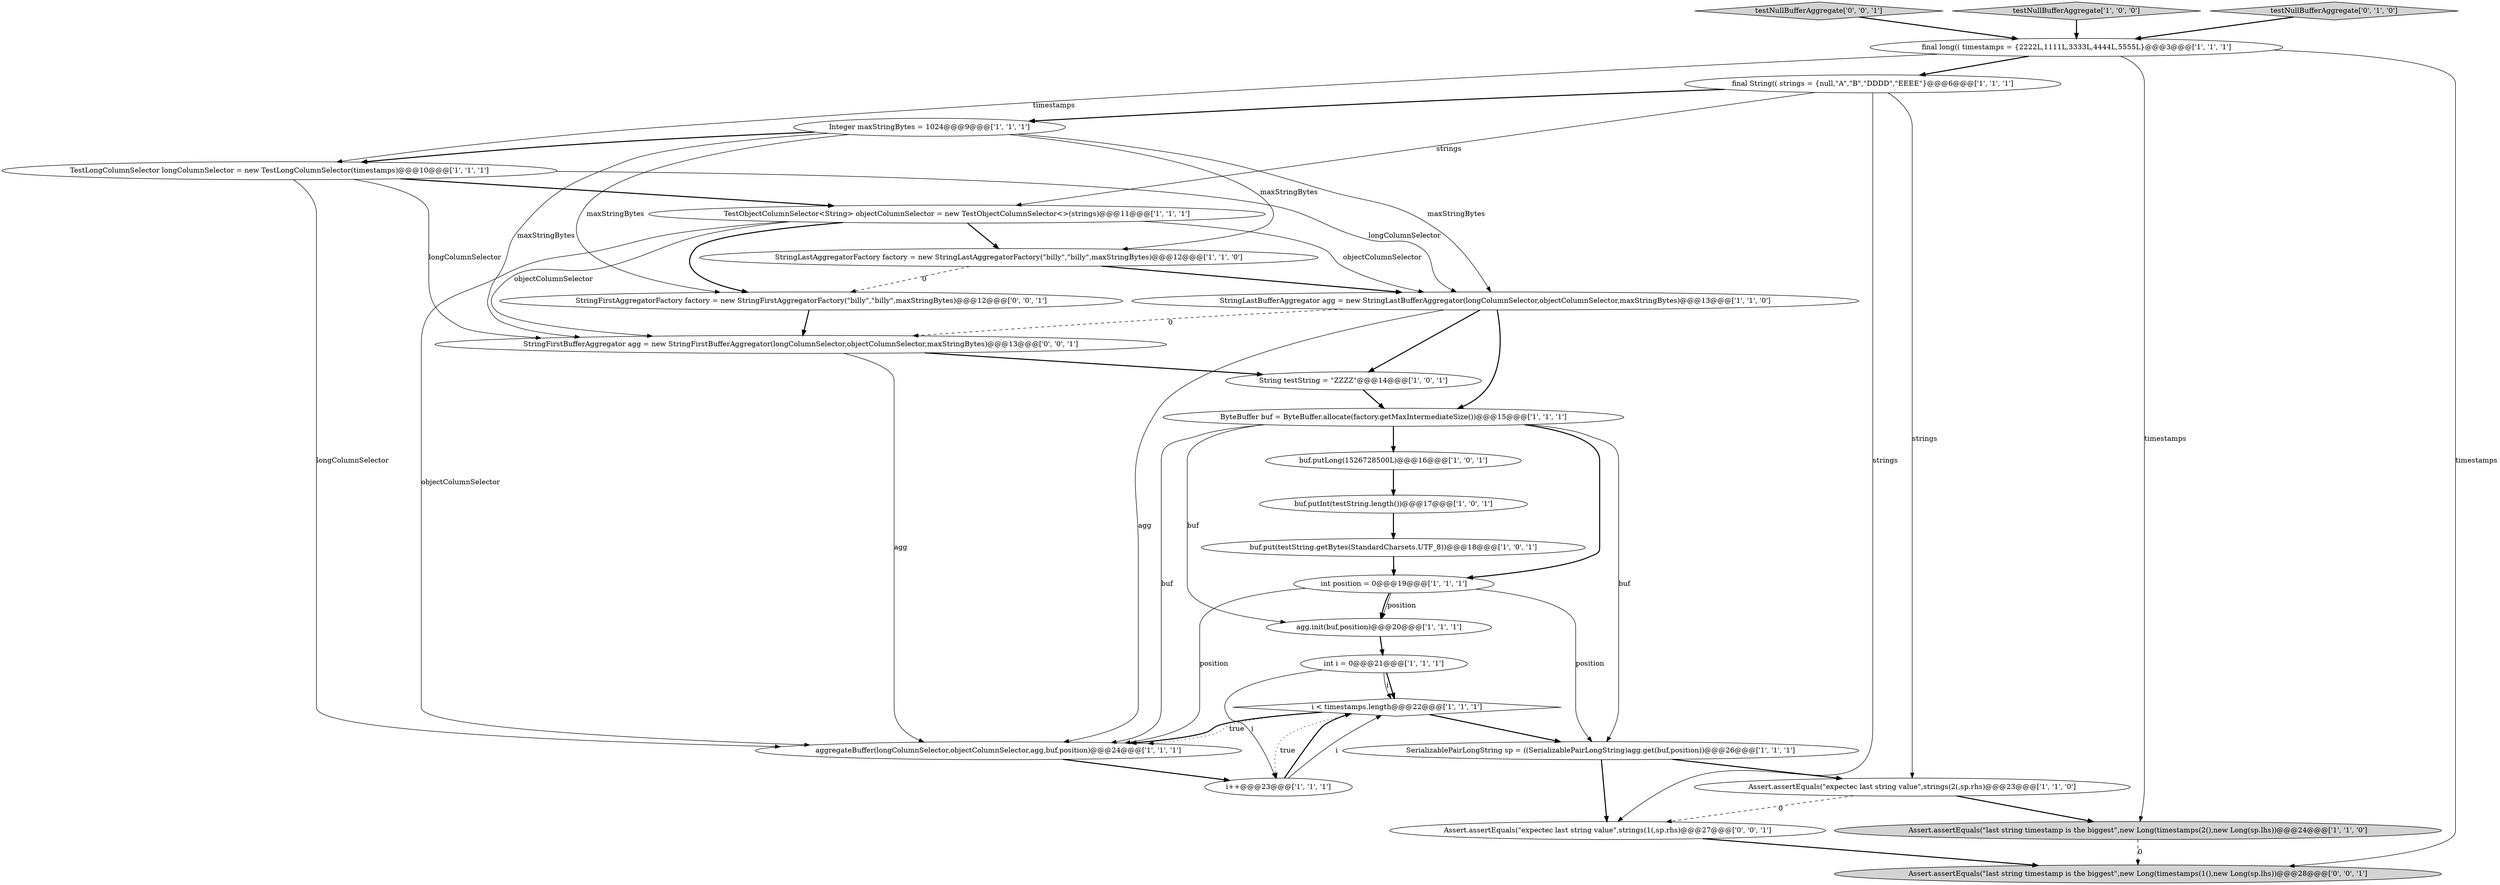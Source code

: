digraph {
8 [style = filled, label = "final String(( strings = {null,\"A\",\"B\",\"DDDD\",\"EEEE\"}@@@6@@@['1', '1', '1']", fillcolor = white, shape = ellipse image = "AAA0AAABBB1BBB"];
10 [style = filled, label = "ByteBuffer buf = ByteBuffer.allocate(factory.getMaxIntermediateSize())@@@15@@@['1', '1', '1']", fillcolor = white, shape = ellipse image = "AAA0AAABBB1BBB"];
26 [style = filled, label = "Assert.assertEquals(\"expectec last string value\",strings(1(,sp.rhs)@@@27@@@['0', '0', '1']", fillcolor = white, shape = ellipse image = "AAA0AAABBB3BBB"];
9 [style = filled, label = "int i = 0@@@21@@@['1', '1', '1']", fillcolor = white, shape = ellipse image = "AAA0AAABBB1BBB"];
7 [style = filled, label = "Integer maxStringBytes = 1024@@@9@@@['1', '1', '1']", fillcolor = white, shape = ellipse image = "AAA0AAABBB1BBB"];
20 [style = filled, label = "StringLastBufferAggregator agg = new StringLastBufferAggregator(longColumnSelector,objectColumnSelector,maxStringBytes)@@@13@@@['1', '1', '0']", fillcolor = white, shape = ellipse image = "AAA0AAABBB1BBB"];
23 [style = filled, label = "StringFirstBufferAggregator agg = new StringFirstBufferAggregator(longColumnSelector,objectColumnSelector,maxStringBytes)@@@13@@@['0', '0', '1']", fillcolor = white, shape = ellipse image = "AAA0AAABBB3BBB"];
6 [style = filled, label = "Assert.assertEquals(\"expectec last string value\",strings(2(,sp.rhs)@@@23@@@['1', '1', '0']", fillcolor = white, shape = ellipse image = "AAA0AAABBB1BBB"];
17 [style = filled, label = "buf.put(testString.getBytes(StandardCharsets.UTF_8))@@@18@@@['1', '0', '1']", fillcolor = white, shape = ellipse image = "AAA0AAABBB1BBB"];
21 [style = filled, label = "final long(( timestamps = {2222L,1111L,3333L,4444L,5555L}@@@3@@@['1', '1', '1']", fillcolor = white, shape = ellipse image = "AAA0AAABBB1BBB"];
18 [style = filled, label = "int position = 0@@@19@@@['1', '1', '1']", fillcolor = white, shape = ellipse image = "AAA0AAABBB1BBB"];
11 [style = filled, label = "buf.putInt(testString.length())@@@17@@@['1', '0', '1']", fillcolor = white, shape = ellipse image = "AAA0AAABBB1BBB"];
5 [style = filled, label = "i < timestamps.length@@@22@@@['1', '1', '1']", fillcolor = white, shape = diamond image = "AAA0AAABBB1BBB"];
24 [style = filled, label = "testNullBufferAggregate['0', '0', '1']", fillcolor = lightgray, shape = diamond image = "AAA0AAABBB3BBB"];
27 [style = filled, label = "Assert.assertEquals(\"last string timestamp is the biggest\",new Long(timestamps(1(),new Long(sp.lhs))@@@28@@@['0', '0', '1']", fillcolor = lightgray, shape = ellipse image = "AAA0AAABBB3BBB"];
1 [style = filled, label = "StringLastAggregatorFactory factory = new StringLastAggregatorFactory(\"billy\",\"billy\",maxStringBytes)@@@12@@@['1', '1', '0']", fillcolor = white, shape = ellipse image = "AAA0AAABBB1BBB"];
3 [style = filled, label = "agg.init(buf,position)@@@20@@@['1', '1', '1']", fillcolor = white, shape = ellipse image = "AAA0AAABBB1BBB"];
13 [style = filled, label = "Assert.assertEquals(\"last string timestamp is the biggest\",new Long(timestamps(2(),new Long(sp.lhs))@@@24@@@['1', '1', '0']", fillcolor = lightgray, shape = ellipse image = "AAA0AAABBB1BBB"];
15 [style = filled, label = "String testString = \"ZZZZ\"@@@14@@@['1', '0', '1']", fillcolor = white, shape = ellipse image = "AAA0AAABBB1BBB"];
16 [style = filled, label = "TestLongColumnSelector longColumnSelector = new TestLongColumnSelector(timestamps)@@@10@@@['1', '1', '1']", fillcolor = white, shape = ellipse image = "AAA0AAABBB1BBB"];
2 [style = filled, label = "buf.putLong(1526728500L)@@@16@@@['1', '0', '1']", fillcolor = white, shape = ellipse image = "AAA0AAABBB1BBB"];
12 [style = filled, label = "aggregateBuffer(longColumnSelector,objectColumnSelector,agg,buf,position)@@@24@@@['1', '1', '1']", fillcolor = white, shape = ellipse image = "AAA0AAABBB1BBB"];
25 [style = filled, label = "StringFirstAggregatorFactory factory = new StringFirstAggregatorFactory(\"billy\",\"billy\",maxStringBytes)@@@12@@@['0', '0', '1']", fillcolor = white, shape = ellipse image = "AAA0AAABBB3BBB"];
19 [style = filled, label = "TestObjectColumnSelector<String> objectColumnSelector = new TestObjectColumnSelector<>(strings)@@@11@@@['1', '1', '1']", fillcolor = white, shape = ellipse image = "AAA0AAABBB1BBB"];
14 [style = filled, label = "i++@@@23@@@['1', '1', '1']", fillcolor = white, shape = ellipse image = "AAA0AAABBB1BBB"];
4 [style = filled, label = "testNullBufferAggregate['1', '0', '0']", fillcolor = lightgray, shape = diamond image = "AAA0AAABBB1BBB"];
0 [style = filled, label = "SerializablePairLongString sp = ((SerializablePairLongString)agg.get(buf,position))@@@26@@@['1', '1', '1']", fillcolor = white, shape = ellipse image = "AAA0AAABBB1BBB"];
22 [style = filled, label = "testNullBufferAggregate['0', '1', '0']", fillcolor = lightgray, shape = diamond image = "AAA0AAABBB2BBB"];
0->6 [style = bold, label=""];
18->3 [style = bold, label=""];
14->5 [style = bold, label=""];
25->23 [style = bold, label=""];
24->21 [style = bold, label=""];
21->13 [style = solid, label="timestamps"];
10->3 [style = solid, label="buf"];
7->25 [style = solid, label="maxStringBytes"];
5->14 [style = dotted, label="true"];
1->25 [style = dashed, label="0"];
23->15 [style = bold, label=""];
10->2 [style = bold, label=""];
9->14 [style = solid, label="i"];
10->12 [style = solid, label="buf"];
19->20 [style = solid, label="objectColumnSelector"];
20->10 [style = bold, label=""];
18->3 [style = solid, label="position"];
19->1 [style = bold, label=""];
21->27 [style = solid, label="timestamps"];
6->26 [style = dashed, label="0"];
8->26 [style = solid, label="strings"];
2->11 [style = bold, label=""];
12->14 [style = bold, label=""];
16->19 [style = bold, label=""];
20->15 [style = bold, label=""];
7->16 [style = bold, label=""];
8->19 [style = solid, label="strings"];
20->23 [style = dashed, label="0"];
21->8 [style = bold, label=""];
6->13 [style = bold, label=""];
5->12 [style = dotted, label="true"];
11->17 [style = bold, label=""];
23->12 [style = solid, label="agg"];
26->27 [style = bold, label=""];
10->18 [style = bold, label=""];
7->20 [style = solid, label="maxStringBytes"];
18->0 [style = solid, label="position"];
19->25 [style = bold, label=""];
5->0 [style = bold, label=""];
7->1 [style = solid, label="maxStringBytes"];
13->27 [style = dashed, label="0"];
16->12 [style = solid, label="longColumnSelector"];
16->20 [style = solid, label="longColumnSelector"];
3->9 [style = bold, label=""];
0->26 [style = bold, label=""];
19->23 [style = solid, label="objectColumnSelector"];
8->7 [style = bold, label=""];
5->12 [style = bold, label=""];
19->12 [style = solid, label="objectColumnSelector"];
22->21 [style = bold, label=""];
18->12 [style = solid, label="position"];
7->23 [style = solid, label="maxStringBytes"];
1->20 [style = bold, label=""];
9->5 [style = solid, label="i"];
4->21 [style = bold, label=""];
9->5 [style = bold, label=""];
20->12 [style = solid, label="agg"];
15->10 [style = bold, label=""];
10->0 [style = solid, label="buf"];
14->5 [style = solid, label="i"];
16->23 [style = solid, label="longColumnSelector"];
8->6 [style = solid, label="strings"];
21->16 [style = solid, label="timestamps"];
17->18 [style = bold, label=""];
}
